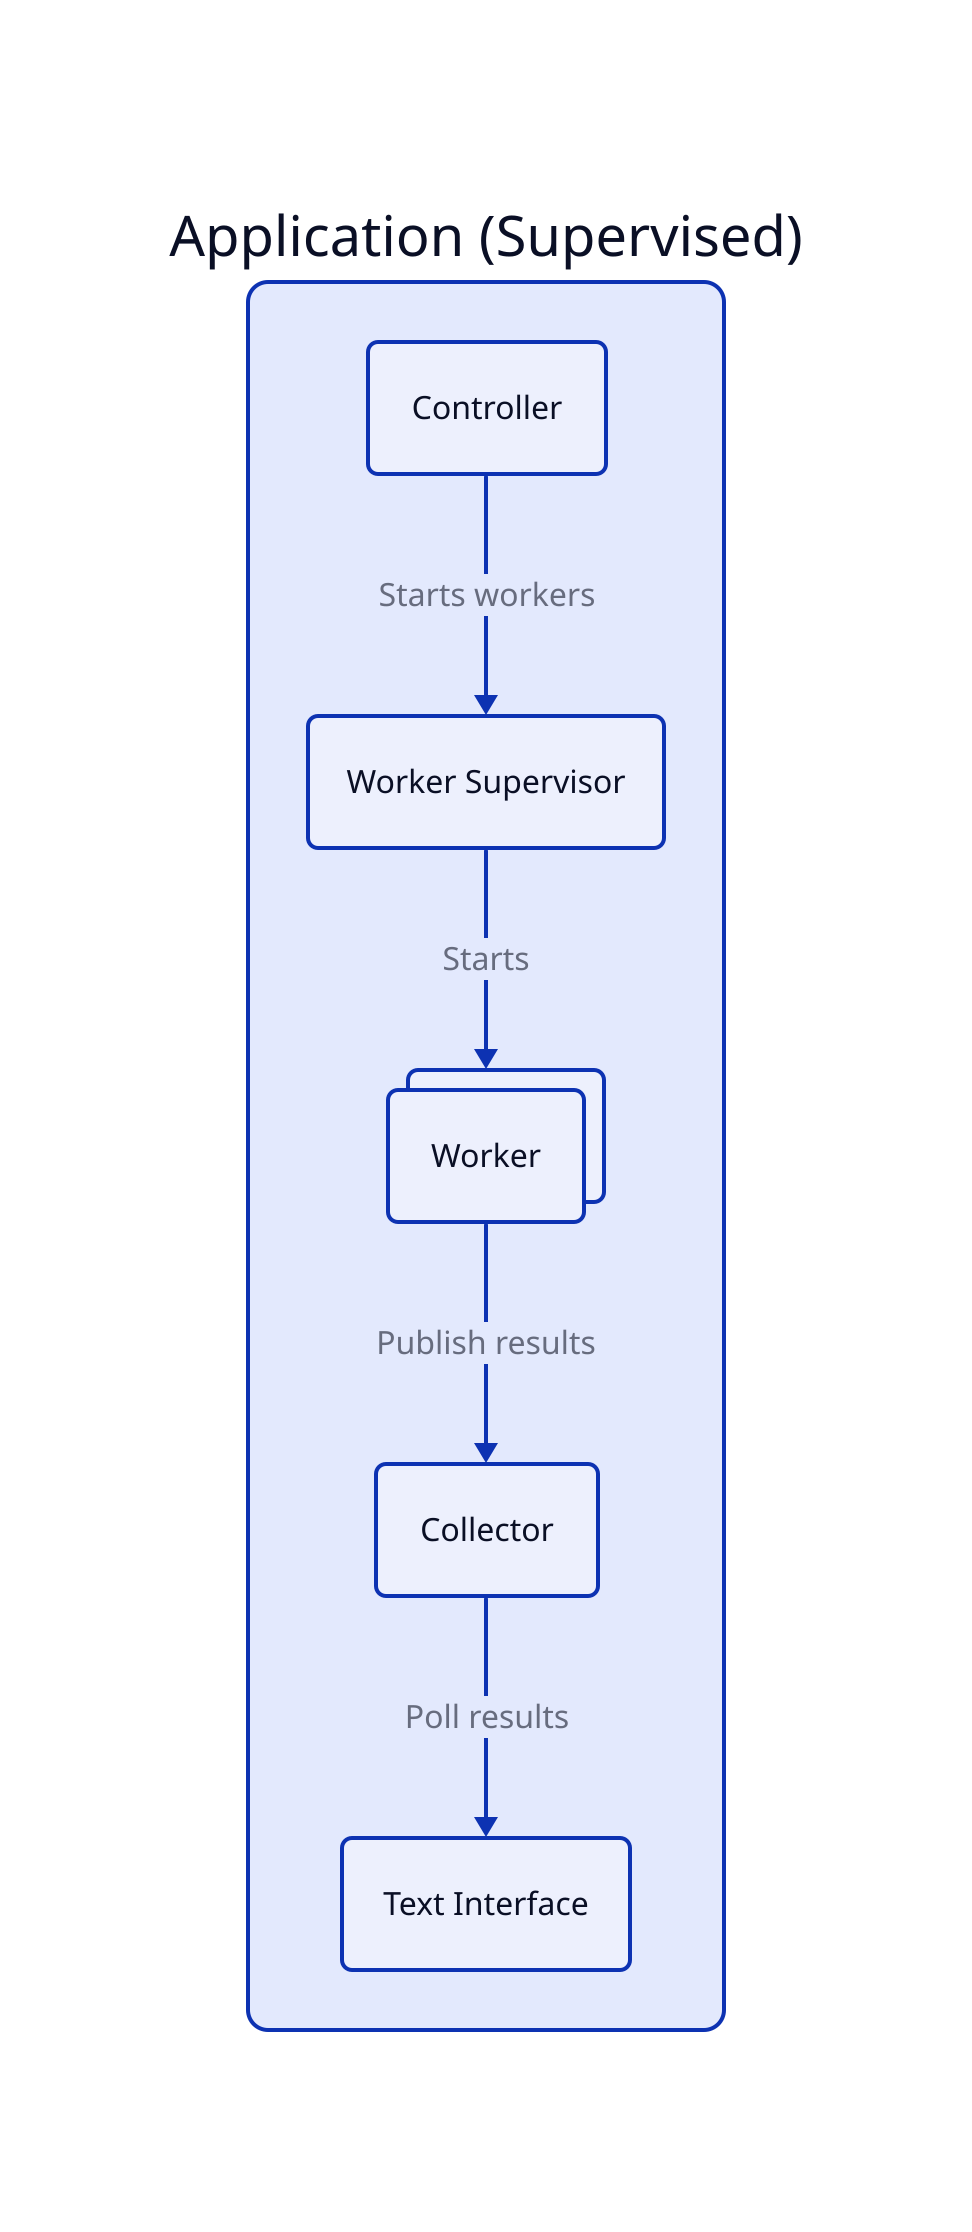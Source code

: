 direction: down

classes: {
  module: {
    style: {
      border-radius: 5
    }
  }
}

application: Application (Supervised) {
  style: {
    border-radius: 10
  }

  worker-supervisor: Worker Supervisor {
    class: module
  }

  worker: Worker {
    class: module
    style: {
      multiple: true
    }
  }

  controller: Controller {
    class: module
  }

  collector: Collector {
    class: module
  }

  tui: Text Interface {
    class: module
  }

  controller -> worker-supervisor: Starts workers
  worker-supervisor -> worker: Starts
  worker -> collector: Publish results
  tui <- collector: Poll results
}

